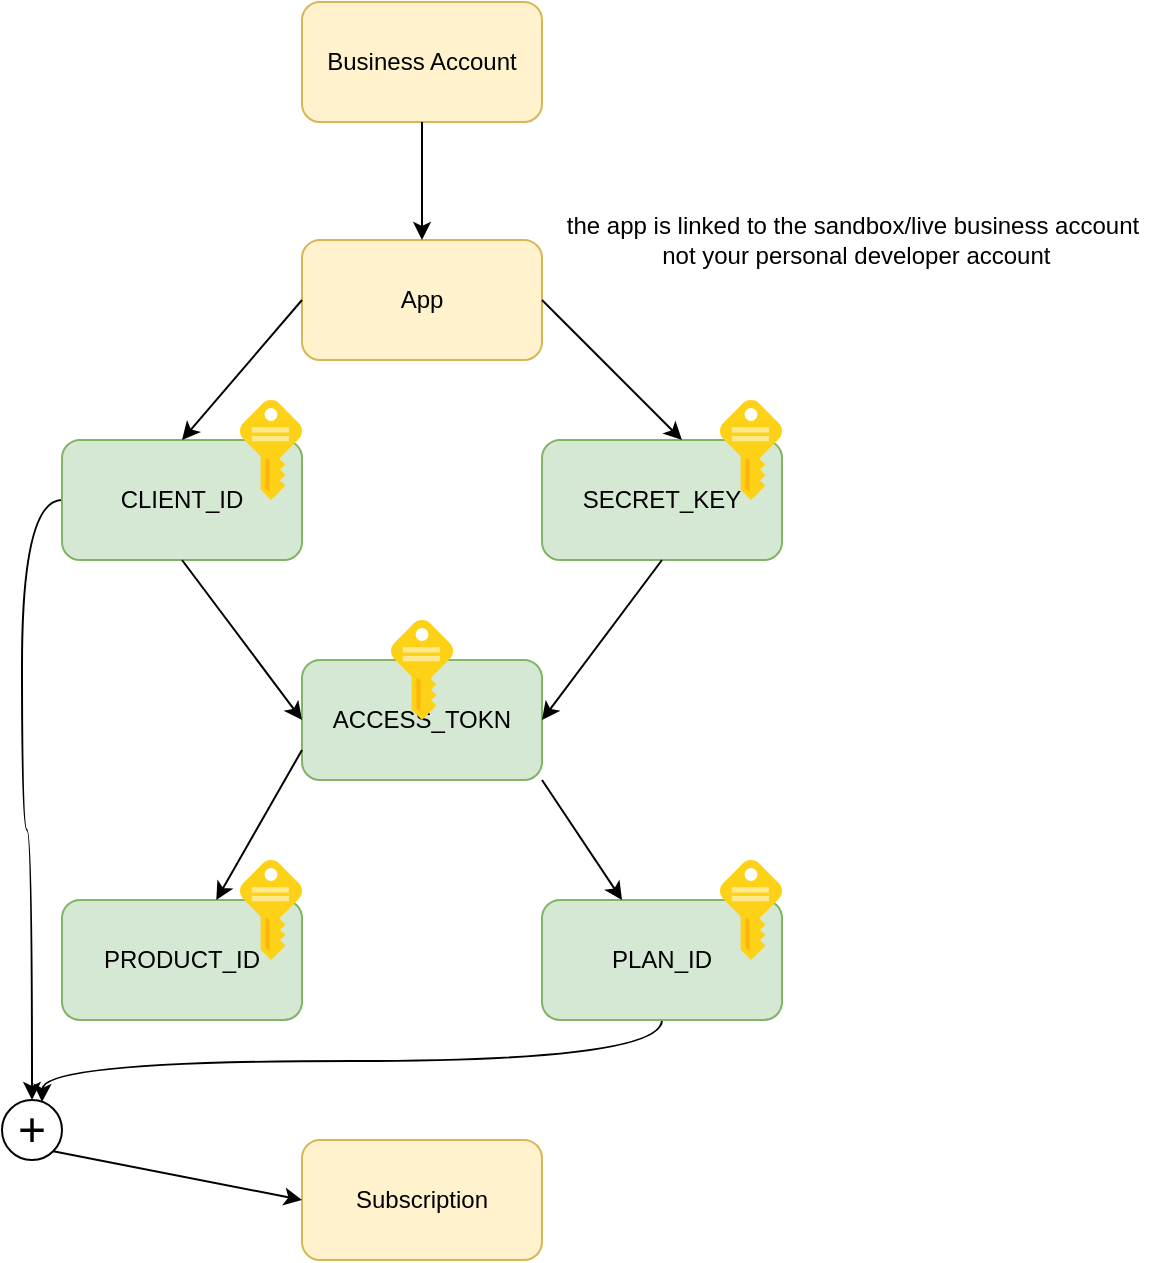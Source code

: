 <mxfile version="21.2.3" type="github">
  <diagram name="Page-1" id="l-h-STxEdBgPI0Z9pJ20">
    <mxGraphModel dx="845" dy="467" grid="1" gridSize="10" guides="1" tooltips="1" connect="1" arrows="1" fold="1" page="1" pageScale="1" pageWidth="850" pageHeight="1100" math="0" shadow="0">
      <root>
        <mxCell id="0" />
        <mxCell id="1" parent="0" />
        <mxCell id="EzyJCxARJBoEwo_0Pfos-1" value="App" style="rounded=1;whiteSpace=wrap;html=1;fillColor=#fff2cc;strokeColor=#d6b656;" vertex="1" parent="1">
          <mxGeometry x="320" y="160" width="120" height="60" as="geometry" />
        </mxCell>
        <mxCell id="EzyJCxARJBoEwo_0Pfos-2" value="SECRET_KEY" style="rounded=1;whiteSpace=wrap;html=1;fillColor=#d5e8d4;strokeColor=#82b366;" vertex="1" parent="1">
          <mxGeometry x="440" y="260" width="120" height="60" as="geometry" />
        </mxCell>
        <mxCell id="EzyJCxARJBoEwo_0Pfos-26" style="edgeStyle=orthogonalEdgeStyle;curved=1;rounded=0;orthogonalLoop=1;jettySize=auto;html=1;exitX=0;exitY=0.5;exitDx=0;exitDy=0;" edge="1" parent="1" source="EzyJCxARJBoEwo_0Pfos-3" target="EzyJCxARJBoEwo_0Pfos-28">
          <mxGeometry relative="1" as="geometry">
            <mxPoint x="170" y="590" as="targetPoint" />
          </mxGeometry>
        </mxCell>
        <mxCell id="EzyJCxARJBoEwo_0Pfos-3" value="CLIENT_ID" style="rounded=1;whiteSpace=wrap;html=1;fillColor=#d5e8d4;strokeColor=#82b366;" vertex="1" parent="1">
          <mxGeometry x="200" y="260" width="120" height="60" as="geometry" />
        </mxCell>
        <mxCell id="EzyJCxARJBoEwo_0Pfos-4" value="PRODUCT_ID" style="rounded=1;whiteSpace=wrap;html=1;fillColor=#d5e8d4;strokeColor=#82b366;" vertex="1" parent="1">
          <mxGeometry x="200" y="490" width="120" height="60" as="geometry" />
        </mxCell>
        <mxCell id="EzyJCxARJBoEwo_0Pfos-5" value="ACCESS_TOKN" style="rounded=1;whiteSpace=wrap;html=1;fillColor=#d5e8d4;strokeColor=#82b366;" vertex="1" parent="1">
          <mxGeometry x="320" y="370" width="120" height="60" as="geometry" />
        </mxCell>
        <mxCell id="EzyJCxARJBoEwo_0Pfos-27" style="edgeStyle=orthogonalEdgeStyle;curved=1;rounded=0;orthogonalLoop=1;jettySize=auto;html=1;exitX=0.5;exitY=1;exitDx=0;exitDy=0;" edge="1" parent="1" source="EzyJCxARJBoEwo_0Pfos-6">
          <mxGeometry relative="1" as="geometry">
            <mxPoint x="190" y="591" as="targetPoint" />
          </mxGeometry>
        </mxCell>
        <mxCell id="EzyJCxARJBoEwo_0Pfos-6" value="PLAN_ID" style="rounded=1;whiteSpace=wrap;html=1;fillColor=#d5e8d4;strokeColor=#82b366;" vertex="1" parent="1">
          <mxGeometry x="440" y="490" width="120" height="60" as="geometry" />
        </mxCell>
        <mxCell id="EzyJCxARJBoEwo_0Pfos-7" value="Business Account" style="rounded=1;whiteSpace=wrap;html=1;fillColor=#fff2cc;strokeColor=#d6b656;" vertex="1" parent="1">
          <mxGeometry x="320" y="41" width="120" height="60" as="geometry" />
        </mxCell>
        <mxCell id="EzyJCxARJBoEwo_0Pfos-10" value="" style="endArrow=classic;html=1;rounded=0;exitX=0.5;exitY=1;exitDx=0;exitDy=0;entryX=0.5;entryY=0;entryDx=0;entryDy=0;" edge="1" parent="1" source="EzyJCxARJBoEwo_0Pfos-7" target="EzyJCxARJBoEwo_0Pfos-1">
          <mxGeometry width="50" height="50" relative="1" as="geometry">
            <mxPoint x="400" y="280" as="sourcePoint" />
            <mxPoint x="450" y="230" as="targetPoint" />
          </mxGeometry>
        </mxCell>
        <mxCell id="EzyJCxARJBoEwo_0Pfos-14" value="" style="endArrow=classic;html=1;rounded=0;exitX=0;exitY=0.5;exitDx=0;exitDy=0;entryX=0.5;entryY=0;entryDx=0;entryDy=0;" edge="1" parent="1" source="EzyJCxARJBoEwo_0Pfos-1" target="EzyJCxARJBoEwo_0Pfos-3">
          <mxGeometry width="50" height="50" relative="1" as="geometry">
            <mxPoint x="400" y="280" as="sourcePoint" />
            <mxPoint x="450" y="230" as="targetPoint" />
          </mxGeometry>
        </mxCell>
        <mxCell id="EzyJCxARJBoEwo_0Pfos-16" value="" style="endArrow=classic;html=1;rounded=0;exitX=1;exitY=0.5;exitDx=0;exitDy=0;entryX=0.583;entryY=0;entryDx=0;entryDy=0;entryPerimeter=0;" edge="1" parent="1" source="EzyJCxARJBoEwo_0Pfos-1" target="EzyJCxARJBoEwo_0Pfos-2">
          <mxGeometry width="50" height="50" relative="1" as="geometry">
            <mxPoint x="400" y="280" as="sourcePoint" />
            <mxPoint x="450" y="230" as="targetPoint" />
          </mxGeometry>
        </mxCell>
        <mxCell id="EzyJCxARJBoEwo_0Pfos-18" value="" style="endArrow=classic;html=1;rounded=0;exitX=0.5;exitY=1;exitDx=0;exitDy=0;entryX=0;entryY=0.5;entryDx=0;entryDy=0;" edge="1" parent="1" source="EzyJCxARJBoEwo_0Pfos-3" target="EzyJCxARJBoEwo_0Pfos-5">
          <mxGeometry width="50" height="50" relative="1" as="geometry">
            <mxPoint x="250" y="400" as="sourcePoint" />
            <mxPoint x="300" y="350" as="targetPoint" />
          </mxGeometry>
        </mxCell>
        <mxCell id="EzyJCxARJBoEwo_0Pfos-19" value="" style="endArrow=classic;html=1;rounded=0;exitX=0.5;exitY=1;exitDx=0;exitDy=0;entryX=1;entryY=0.5;entryDx=0;entryDy=0;" edge="1" parent="1" source="EzyJCxARJBoEwo_0Pfos-2" target="EzyJCxARJBoEwo_0Pfos-5">
          <mxGeometry width="50" height="50" relative="1" as="geometry">
            <mxPoint x="400" y="280" as="sourcePoint" />
            <mxPoint x="450" y="230" as="targetPoint" />
          </mxGeometry>
        </mxCell>
        <mxCell id="EzyJCxARJBoEwo_0Pfos-20" value="" style="endArrow=classic;html=1;rounded=0;exitX=1;exitY=1;exitDx=0;exitDy=0;" edge="1" parent="1" source="EzyJCxARJBoEwo_0Pfos-5" target="EzyJCxARJBoEwo_0Pfos-6">
          <mxGeometry width="50" height="50" relative="1" as="geometry">
            <mxPoint x="400" y="480" as="sourcePoint" />
            <mxPoint x="490" y="470" as="targetPoint" />
          </mxGeometry>
        </mxCell>
        <mxCell id="EzyJCxARJBoEwo_0Pfos-21" value="" style="endArrow=classic;html=1;rounded=0;exitX=0;exitY=0.75;exitDx=0;exitDy=0;" edge="1" parent="1" source="EzyJCxARJBoEwo_0Pfos-5" target="EzyJCxARJBoEwo_0Pfos-4">
          <mxGeometry width="50" height="50" relative="1" as="geometry">
            <mxPoint x="400" y="480" as="sourcePoint" />
            <mxPoint x="450" y="430" as="targetPoint" />
          </mxGeometry>
        </mxCell>
        <mxCell id="EzyJCxARJBoEwo_0Pfos-24" value="Subscription" style="rounded=1;whiteSpace=wrap;html=1;fillColor=#fff2cc;strokeColor=#d6b656;" vertex="1" parent="1">
          <mxGeometry x="320" y="610" width="120" height="60" as="geometry" />
        </mxCell>
        <mxCell id="EzyJCxARJBoEwo_0Pfos-28" value="&lt;font style=&quot;font-size: 24px;&quot;&gt;+&lt;/font&gt;" style="ellipse;whiteSpace=wrap;html=1;aspect=fixed;" vertex="1" parent="1">
          <mxGeometry x="170" y="590" width="30" height="30" as="geometry" />
        </mxCell>
        <mxCell id="EzyJCxARJBoEwo_0Pfos-29" value="" style="endArrow=classic;html=1;rounded=0;curved=1;exitX=1;exitY=1;exitDx=0;exitDy=0;entryX=0;entryY=0.5;entryDx=0;entryDy=0;" edge="1" parent="1" source="EzyJCxARJBoEwo_0Pfos-28" target="EzyJCxARJBoEwo_0Pfos-24">
          <mxGeometry width="50" height="50" relative="1" as="geometry">
            <mxPoint x="400" y="650" as="sourcePoint" />
            <mxPoint x="450" y="600" as="targetPoint" />
          </mxGeometry>
        </mxCell>
        <mxCell id="EzyJCxARJBoEwo_0Pfos-31" value="" style="image;sketch=0;aspect=fixed;html=1;points=[];align=center;fontSize=12;image=img/lib/mscae/Key.svg;" vertex="1" parent="1">
          <mxGeometry x="289" y="240" width="31" height="50" as="geometry" />
        </mxCell>
        <mxCell id="EzyJCxARJBoEwo_0Pfos-32" value="" style="image;sketch=0;aspect=fixed;html=1;points=[];align=center;fontSize=12;image=img/lib/mscae/Key.svg;" vertex="1" parent="1">
          <mxGeometry x="529" y="240" width="31" height="50" as="geometry" />
        </mxCell>
        <mxCell id="EzyJCxARJBoEwo_0Pfos-33" value="" style="image;sketch=0;aspect=fixed;html=1;points=[];align=center;fontSize=12;image=img/lib/mscae/Key.svg;" vertex="1" parent="1">
          <mxGeometry x="529" y="470" width="31" height="50" as="geometry" />
        </mxCell>
        <mxCell id="EzyJCxARJBoEwo_0Pfos-34" value="" style="image;sketch=0;aspect=fixed;html=1;points=[];align=center;fontSize=12;image=img/lib/mscae/Key.svg;" vertex="1" parent="1">
          <mxGeometry x="289" y="470" width="31" height="50" as="geometry" />
        </mxCell>
        <mxCell id="EzyJCxARJBoEwo_0Pfos-36" value="" style="image;sketch=0;aspect=fixed;html=1;points=[];align=center;fontSize=12;image=img/lib/mscae/Key.svg;" vertex="1" parent="1">
          <mxGeometry x="364.5" y="350" width="31" height="50" as="geometry" />
        </mxCell>
        <mxCell id="EzyJCxARJBoEwo_0Pfos-37" value="&lt;div&gt;the app is linked to the sandbox/live business account&lt;/div&gt;&lt;div&gt;&amp;nbsp;not your personal developer account&lt;/div&gt;" style="text;html=1;align=center;verticalAlign=middle;resizable=0;points=[];autosize=1;strokeColor=none;fillColor=none;" vertex="1" parent="1">
          <mxGeometry x="440" y="140" width="310" height="40" as="geometry" />
        </mxCell>
      </root>
    </mxGraphModel>
  </diagram>
</mxfile>
